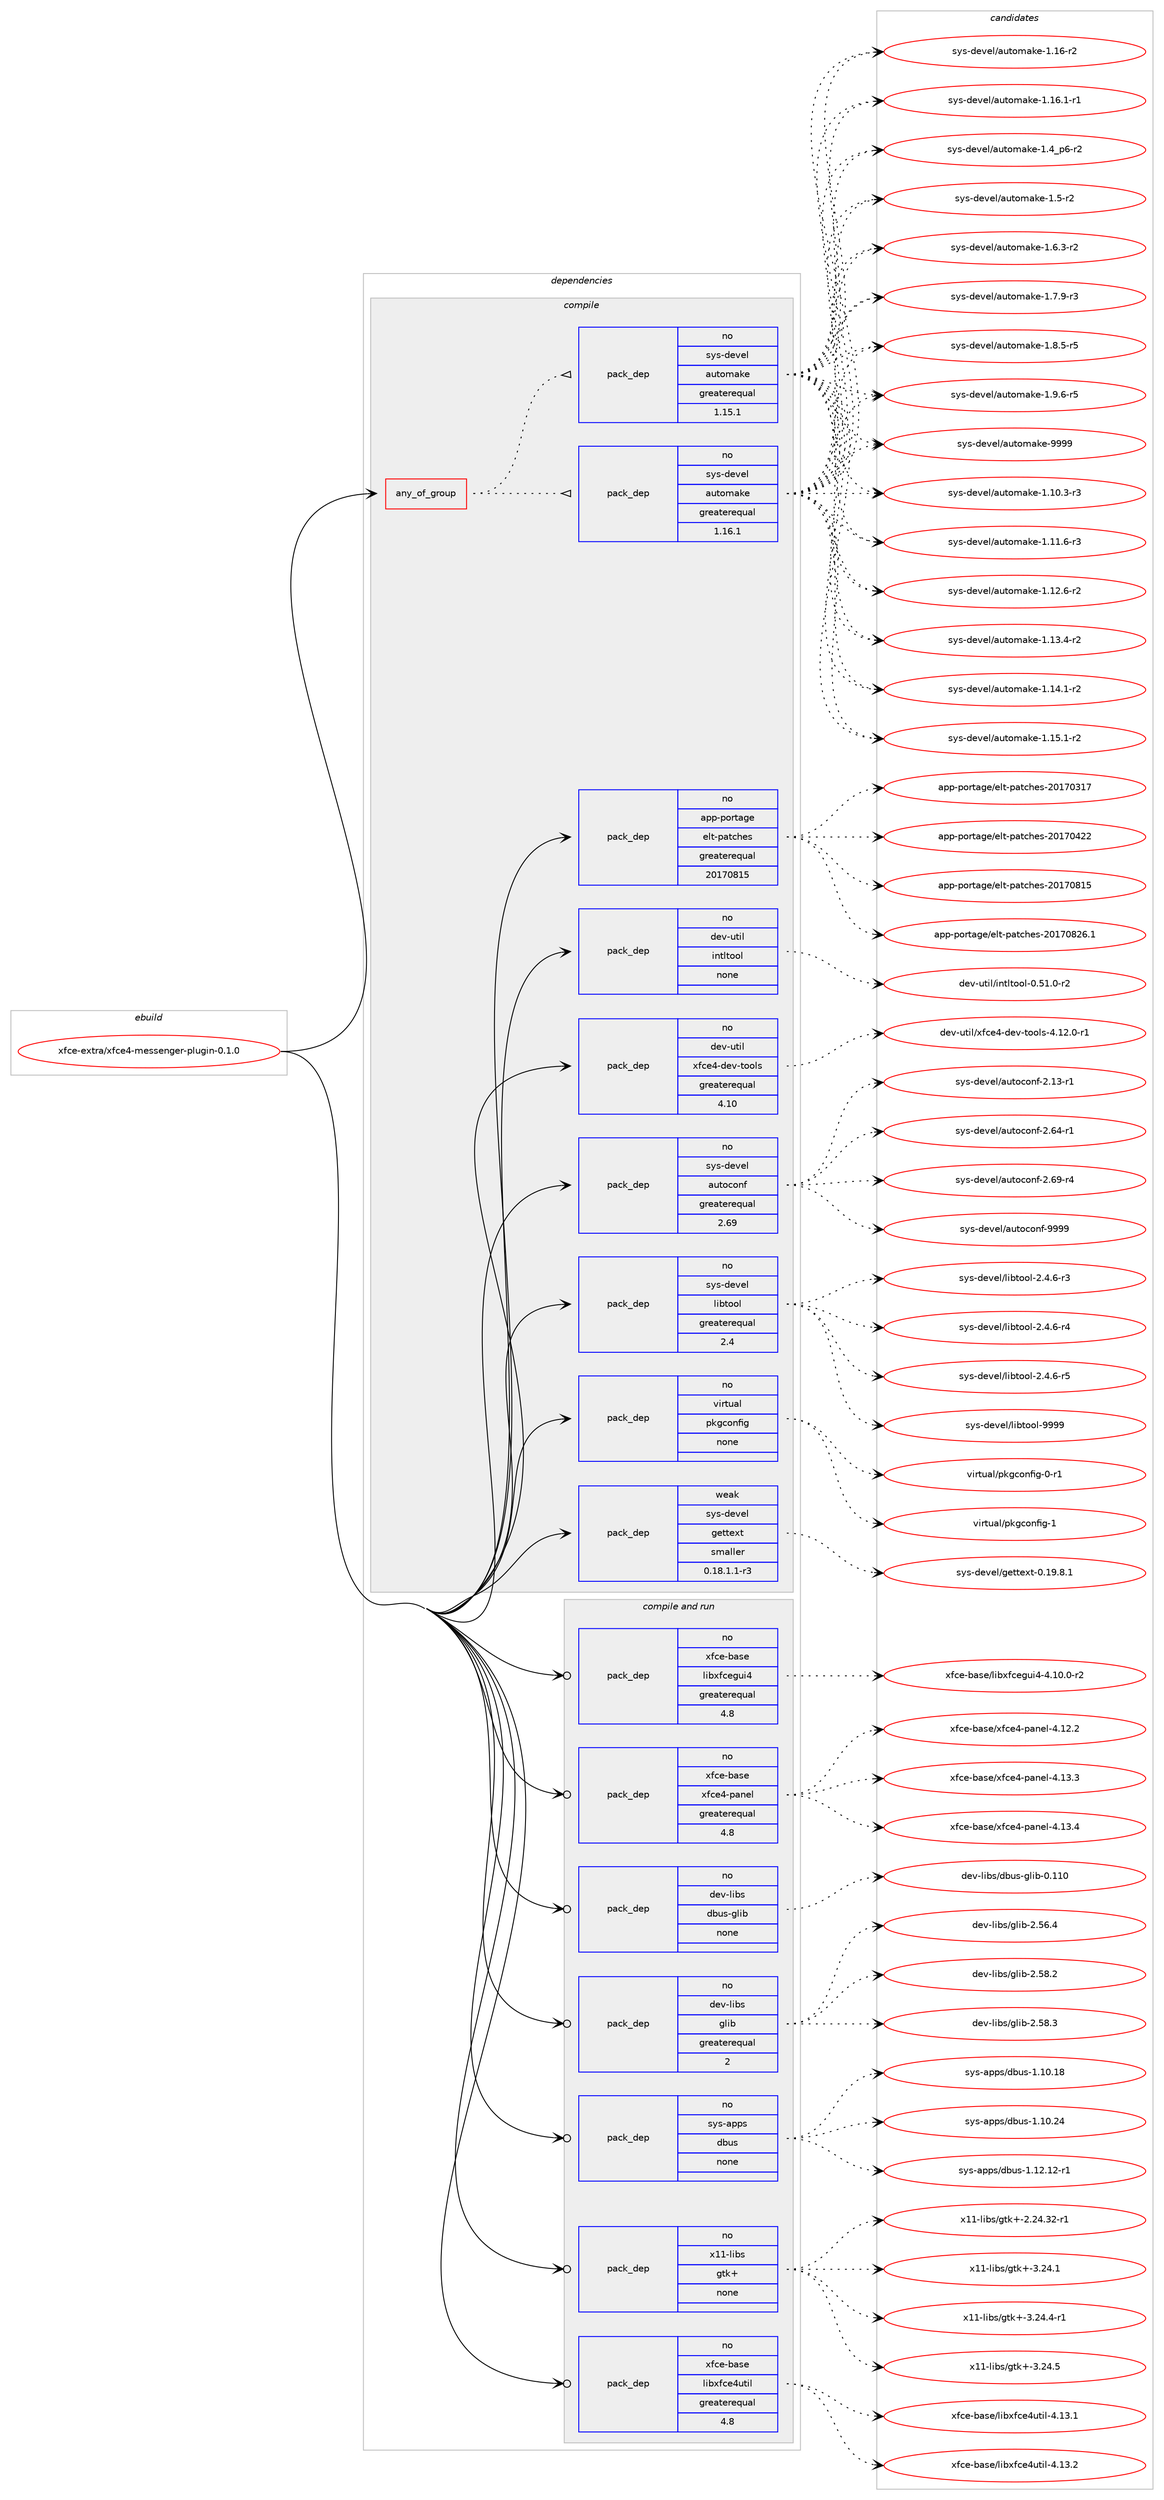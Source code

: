 digraph prolog {

# *************
# Graph options
# *************

newrank=true;
concentrate=true;
compound=true;
graph [rankdir=LR,fontname=Helvetica,fontsize=10,ranksep=1.5];#, ranksep=2.5, nodesep=0.2];
edge  [arrowhead=vee];
node  [fontname=Helvetica,fontsize=10];

# **********
# The ebuild
# **********

subgraph cluster_leftcol {
color=gray;
rank=same;
label=<<i>ebuild</i>>;
id [label="xfce-extra/xfce4-messenger-plugin-0.1.0", color=red, width=4, href="../xfce-extra/xfce4-messenger-plugin-0.1.0.svg"];
}

# ****************
# The dependencies
# ****************

subgraph cluster_midcol {
color=gray;
label=<<i>dependencies</i>>;
subgraph cluster_compile {
fillcolor="#eeeeee";
style=filled;
label=<<i>compile</i>>;
subgraph any28926 {
dependency1773753 [label=<<TABLE BORDER="0" CELLBORDER="1" CELLSPACING="0" CELLPADDING="4"><TR><TD CELLPADDING="10">any_of_group</TD></TR></TABLE>>, shape=none, color=red];subgraph pack1275905 {
dependency1773754 [label=<<TABLE BORDER="0" CELLBORDER="1" CELLSPACING="0" CELLPADDING="4" WIDTH="220"><TR><TD ROWSPAN="6" CELLPADDING="30">pack_dep</TD></TR><TR><TD WIDTH="110">no</TD></TR><TR><TD>sys-devel</TD></TR><TR><TD>automake</TD></TR><TR><TD>greaterequal</TD></TR><TR><TD>1.16.1</TD></TR></TABLE>>, shape=none, color=blue];
}
dependency1773753:e -> dependency1773754:w [weight=20,style="dotted",arrowhead="oinv"];
subgraph pack1275906 {
dependency1773755 [label=<<TABLE BORDER="0" CELLBORDER="1" CELLSPACING="0" CELLPADDING="4" WIDTH="220"><TR><TD ROWSPAN="6" CELLPADDING="30">pack_dep</TD></TR><TR><TD WIDTH="110">no</TD></TR><TR><TD>sys-devel</TD></TR><TR><TD>automake</TD></TR><TR><TD>greaterequal</TD></TR><TR><TD>1.15.1</TD></TR></TABLE>>, shape=none, color=blue];
}
dependency1773753:e -> dependency1773755:w [weight=20,style="dotted",arrowhead="oinv"];
}
id:e -> dependency1773753:w [weight=20,style="solid",arrowhead="vee"];
subgraph pack1275907 {
dependency1773756 [label=<<TABLE BORDER="0" CELLBORDER="1" CELLSPACING="0" CELLPADDING="4" WIDTH="220"><TR><TD ROWSPAN="6" CELLPADDING="30">pack_dep</TD></TR><TR><TD WIDTH="110">no</TD></TR><TR><TD>app-portage</TD></TR><TR><TD>elt-patches</TD></TR><TR><TD>greaterequal</TD></TR><TR><TD>20170815</TD></TR></TABLE>>, shape=none, color=blue];
}
id:e -> dependency1773756:w [weight=20,style="solid",arrowhead="vee"];
subgraph pack1275908 {
dependency1773757 [label=<<TABLE BORDER="0" CELLBORDER="1" CELLSPACING="0" CELLPADDING="4" WIDTH="220"><TR><TD ROWSPAN="6" CELLPADDING="30">pack_dep</TD></TR><TR><TD WIDTH="110">no</TD></TR><TR><TD>dev-util</TD></TR><TR><TD>intltool</TD></TR><TR><TD>none</TD></TR><TR><TD></TD></TR></TABLE>>, shape=none, color=blue];
}
id:e -> dependency1773757:w [weight=20,style="solid",arrowhead="vee"];
subgraph pack1275909 {
dependency1773758 [label=<<TABLE BORDER="0" CELLBORDER="1" CELLSPACING="0" CELLPADDING="4" WIDTH="220"><TR><TD ROWSPAN="6" CELLPADDING="30">pack_dep</TD></TR><TR><TD WIDTH="110">no</TD></TR><TR><TD>dev-util</TD></TR><TR><TD>xfce4-dev-tools</TD></TR><TR><TD>greaterequal</TD></TR><TR><TD>4.10</TD></TR></TABLE>>, shape=none, color=blue];
}
id:e -> dependency1773758:w [weight=20,style="solid",arrowhead="vee"];
subgraph pack1275910 {
dependency1773759 [label=<<TABLE BORDER="0" CELLBORDER="1" CELLSPACING="0" CELLPADDING="4" WIDTH="220"><TR><TD ROWSPAN="6" CELLPADDING="30">pack_dep</TD></TR><TR><TD WIDTH="110">no</TD></TR><TR><TD>sys-devel</TD></TR><TR><TD>autoconf</TD></TR><TR><TD>greaterequal</TD></TR><TR><TD>2.69</TD></TR></TABLE>>, shape=none, color=blue];
}
id:e -> dependency1773759:w [weight=20,style="solid",arrowhead="vee"];
subgraph pack1275911 {
dependency1773760 [label=<<TABLE BORDER="0" CELLBORDER="1" CELLSPACING="0" CELLPADDING="4" WIDTH="220"><TR><TD ROWSPAN="6" CELLPADDING="30">pack_dep</TD></TR><TR><TD WIDTH="110">no</TD></TR><TR><TD>sys-devel</TD></TR><TR><TD>libtool</TD></TR><TR><TD>greaterequal</TD></TR><TR><TD>2.4</TD></TR></TABLE>>, shape=none, color=blue];
}
id:e -> dependency1773760:w [weight=20,style="solid",arrowhead="vee"];
subgraph pack1275912 {
dependency1773761 [label=<<TABLE BORDER="0" CELLBORDER="1" CELLSPACING="0" CELLPADDING="4" WIDTH="220"><TR><TD ROWSPAN="6" CELLPADDING="30">pack_dep</TD></TR><TR><TD WIDTH="110">no</TD></TR><TR><TD>virtual</TD></TR><TR><TD>pkgconfig</TD></TR><TR><TD>none</TD></TR><TR><TD></TD></TR></TABLE>>, shape=none, color=blue];
}
id:e -> dependency1773761:w [weight=20,style="solid",arrowhead="vee"];
subgraph pack1275913 {
dependency1773762 [label=<<TABLE BORDER="0" CELLBORDER="1" CELLSPACING="0" CELLPADDING="4" WIDTH="220"><TR><TD ROWSPAN="6" CELLPADDING="30">pack_dep</TD></TR><TR><TD WIDTH="110">weak</TD></TR><TR><TD>sys-devel</TD></TR><TR><TD>gettext</TD></TR><TR><TD>smaller</TD></TR><TR><TD>0.18.1.1-r3</TD></TR></TABLE>>, shape=none, color=blue];
}
id:e -> dependency1773762:w [weight=20,style="solid",arrowhead="vee"];
}
subgraph cluster_compileandrun {
fillcolor="#eeeeee";
style=filled;
label=<<i>compile and run</i>>;
subgraph pack1275914 {
dependency1773763 [label=<<TABLE BORDER="0" CELLBORDER="1" CELLSPACING="0" CELLPADDING="4" WIDTH="220"><TR><TD ROWSPAN="6" CELLPADDING="30">pack_dep</TD></TR><TR><TD WIDTH="110">no</TD></TR><TR><TD>dev-libs</TD></TR><TR><TD>dbus-glib</TD></TR><TR><TD>none</TD></TR><TR><TD></TD></TR></TABLE>>, shape=none, color=blue];
}
id:e -> dependency1773763:w [weight=20,style="solid",arrowhead="odotvee"];
subgraph pack1275915 {
dependency1773764 [label=<<TABLE BORDER="0" CELLBORDER="1" CELLSPACING="0" CELLPADDING="4" WIDTH="220"><TR><TD ROWSPAN="6" CELLPADDING="30">pack_dep</TD></TR><TR><TD WIDTH="110">no</TD></TR><TR><TD>dev-libs</TD></TR><TR><TD>glib</TD></TR><TR><TD>greaterequal</TD></TR><TR><TD>2</TD></TR></TABLE>>, shape=none, color=blue];
}
id:e -> dependency1773764:w [weight=20,style="solid",arrowhead="odotvee"];
subgraph pack1275916 {
dependency1773765 [label=<<TABLE BORDER="0" CELLBORDER="1" CELLSPACING="0" CELLPADDING="4" WIDTH="220"><TR><TD ROWSPAN="6" CELLPADDING="30">pack_dep</TD></TR><TR><TD WIDTH="110">no</TD></TR><TR><TD>sys-apps</TD></TR><TR><TD>dbus</TD></TR><TR><TD>none</TD></TR><TR><TD></TD></TR></TABLE>>, shape=none, color=blue];
}
id:e -> dependency1773765:w [weight=20,style="solid",arrowhead="odotvee"];
subgraph pack1275917 {
dependency1773766 [label=<<TABLE BORDER="0" CELLBORDER="1" CELLSPACING="0" CELLPADDING="4" WIDTH="220"><TR><TD ROWSPAN="6" CELLPADDING="30">pack_dep</TD></TR><TR><TD WIDTH="110">no</TD></TR><TR><TD>x11-libs</TD></TR><TR><TD>gtk+</TD></TR><TR><TD>none</TD></TR><TR><TD></TD></TR></TABLE>>, shape=none, color=blue];
}
id:e -> dependency1773766:w [weight=20,style="solid",arrowhead="odotvee"];
subgraph pack1275918 {
dependency1773767 [label=<<TABLE BORDER="0" CELLBORDER="1" CELLSPACING="0" CELLPADDING="4" WIDTH="220"><TR><TD ROWSPAN="6" CELLPADDING="30">pack_dep</TD></TR><TR><TD WIDTH="110">no</TD></TR><TR><TD>xfce-base</TD></TR><TR><TD>libxfce4util</TD></TR><TR><TD>greaterequal</TD></TR><TR><TD>4.8</TD></TR></TABLE>>, shape=none, color=blue];
}
id:e -> dependency1773767:w [weight=20,style="solid",arrowhead="odotvee"];
subgraph pack1275919 {
dependency1773768 [label=<<TABLE BORDER="0" CELLBORDER="1" CELLSPACING="0" CELLPADDING="4" WIDTH="220"><TR><TD ROWSPAN="6" CELLPADDING="30">pack_dep</TD></TR><TR><TD WIDTH="110">no</TD></TR><TR><TD>xfce-base</TD></TR><TR><TD>libxfcegui4</TD></TR><TR><TD>greaterequal</TD></TR><TR><TD>4.8</TD></TR></TABLE>>, shape=none, color=blue];
}
id:e -> dependency1773768:w [weight=20,style="solid",arrowhead="odotvee"];
subgraph pack1275920 {
dependency1773769 [label=<<TABLE BORDER="0" CELLBORDER="1" CELLSPACING="0" CELLPADDING="4" WIDTH="220"><TR><TD ROWSPAN="6" CELLPADDING="30">pack_dep</TD></TR><TR><TD WIDTH="110">no</TD></TR><TR><TD>xfce-base</TD></TR><TR><TD>xfce4-panel</TD></TR><TR><TD>greaterequal</TD></TR><TR><TD>4.8</TD></TR></TABLE>>, shape=none, color=blue];
}
id:e -> dependency1773769:w [weight=20,style="solid",arrowhead="odotvee"];
}
subgraph cluster_run {
fillcolor="#eeeeee";
style=filled;
label=<<i>run</i>>;
}
}

# **************
# The candidates
# **************

subgraph cluster_choices {
rank=same;
color=gray;
label=<<i>candidates</i>>;

subgraph choice1275905 {
color=black;
nodesep=1;
choice11512111545100101118101108479711711611110997107101454946494846514511451 [label="sys-devel/automake-1.10.3-r3", color=red, width=4,href="../sys-devel/automake-1.10.3-r3.svg"];
choice11512111545100101118101108479711711611110997107101454946494946544511451 [label="sys-devel/automake-1.11.6-r3", color=red, width=4,href="../sys-devel/automake-1.11.6-r3.svg"];
choice11512111545100101118101108479711711611110997107101454946495046544511450 [label="sys-devel/automake-1.12.6-r2", color=red, width=4,href="../sys-devel/automake-1.12.6-r2.svg"];
choice11512111545100101118101108479711711611110997107101454946495146524511450 [label="sys-devel/automake-1.13.4-r2", color=red, width=4,href="../sys-devel/automake-1.13.4-r2.svg"];
choice11512111545100101118101108479711711611110997107101454946495246494511450 [label="sys-devel/automake-1.14.1-r2", color=red, width=4,href="../sys-devel/automake-1.14.1-r2.svg"];
choice11512111545100101118101108479711711611110997107101454946495346494511450 [label="sys-devel/automake-1.15.1-r2", color=red, width=4,href="../sys-devel/automake-1.15.1-r2.svg"];
choice1151211154510010111810110847971171161111099710710145494649544511450 [label="sys-devel/automake-1.16-r2", color=red, width=4,href="../sys-devel/automake-1.16-r2.svg"];
choice11512111545100101118101108479711711611110997107101454946495446494511449 [label="sys-devel/automake-1.16.1-r1", color=red, width=4,href="../sys-devel/automake-1.16.1-r1.svg"];
choice115121115451001011181011084797117116111109971071014549465295112544511450 [label="sys-devel/automake-1.4_p6-r2", color=red, width=4,href="../sys-devel/automake-1.4_p6-r2.svg"];
choice11512111545100101118101108479711711611110997107101454946534511450 [label="sys-devel/automake-1.5-r2", color=red, width=4,href="../sys-devel/automake-1.5-r2.svg"];
choice115121115451001011181011084797117116111109971071014549465446514511450 [label="sys-devel/automake-1.6.3-r2", color=red, width=4,href="../sys-devel/automake-1.6.3-r2.svg"];
choice115121115451001011181011084797117116111109971071014549465546574511451 [label="sys-devel/automake-1.7.9-r3", color=red, width=4,href="../sys-devel/automake-1.7.9-r3.svg"];
choice115121115451001011181011084797117116111109971071014549465646534511453 [label="sys-devel/automake-1.8.5-r5", color=red, width=4,href="../sys-devel/automake-1.8.5-r5.svg"];
choice115121115451001011181011084797117116111109971071014549465746544511453 [label="sys-devel/automake-1.9.6-r5", color=red, width=4,href="../sys-devel/automake-1.9.6-r5.svg"];
choice115121115451001011181011084797117116111109971071014557575757 [label="sys-devel/automake-9999", color=red, width=4,href="../sys-devel/automake-9999.svg"];
dependency1773754:e -> choice11512111545100101118101108479711711611110997107101454946494846514511451:w [style=dotted,weight="100"];
dependency1773754:e -> choice11512111545100101118101108479711711611110997107101454946494946544511451:w [style=dotted,weight="100"];
dependency1773754:e -> choice11512111545100101118101108479711711611110997107101454946495046544511450:w [style=dotted,weight="100"];
dependency1773754:e -> choice11512111545100101118101108479711711611110997107101454946495146524511450:w [style=dotted,weight="100"];
dependency1773754:e -> choice11512111545100101118101108479711711611110997107101454946495246494511450:w [style=dotted,weight="100"];
dependency1773754:e -> choice11512111545100101118101108479711711611110997107101454946495346494511450:w [style=dotted,weight="100"];
dependency1773754:e -> choice1151211154510010111810110847971171161111099710710145494649544511450:w [style=dotted,weight="100"];
dependency1773754:e -> choice11512111545100101118101108479711711611110997107101454946495446494511449:w [style=dotted,weight="100"];
dependency1773754:e -> choice115121115451001011181011084797117116111109971071014549465295112544511450:w [style=dotted,weight="100"];
dependency1773754:e -> choice11512111545100101118101108479711711611110997107101454946534511450:w [style=dotted,weight="100"];
dependency1773754:e -> choice115121115451001011181011084797117116111109971071014549465446514511450:w [style=dotted,weight="100"];
dependency1773754:e -> choice115121115451001011181011084797117116111109971071014549465546574511451:w [style=dotted,weight="100"];
dependency1773754:e -> choice115121115451001011181011084797117116111109971071014549465646534511453:w [style=dotted,weight="100"];
dependency1773754:e -> choice115121115451001011181011084797117116111109971071014549465746544511453:w [style=dotted,weight="100"];
dependency1773754:e -> choice115121115451001011181011084797117116111109971071014557575757:w [style=dotted,weight="100"];
}
subgraph choice1275906 {
color=black;
nodesep=1;
choice11512111545100101118101108479711711611110997107101454946494846514511451 [label="sys-devel/automake-1.10.3-r3", color=red, width=4,href="../sys-devel/automake-1.10.3-r3.svg"];
choice11512111545100101118101108479711711611110997107101454946494946544511451 [label="sys-devel/automake-1.11.6-r3", color=red, width=4,href="../sys-devel/automake-1.11.6-r3.svg"];
choice11512111545100101118101108479711711611110997107101454946495046544511450 [label="sys-devel/automake-1.12.6-r2", color=red, width=4,href="../sys-devel/automake-1.12.6-r2.svg"];
choice11512111545100101118101108479711711611110997107101454946495146524511450 [label="sys-devel/automake-1.13.4-r2", color=red, width=4,href="../sys-devel/automake-1.13.4-r2.svg"];
choice11512111545100101118101108479711711611110997107101454946495246494511450 [label="sys-devel/automake-1.14.1-r2", color=red, width=4,href="../sys-devel/automake-1.14.1-r2.svg"];
choice11512111545100101118101108479711711611110997107101454946495346494511450 [label="sys-devel/automake-1.15.1-r2", color=red, width=4,href="../sys-devel/automake-1.15.1-r2.svg"];
choice1151211154510010111810110847971171161111099710710145494649544511450 [label="sys-devel/automake-1.16-r2", color=red, width=4,href="../sys-devel/automake-1.16-r2.svg"];
choice11512111545100101118101108479711711611110997107101454946495446494511449 [label="sys-devel/automake-1.16.1-r1", color=red, width=4,href="../sys-devel/automake-1.16.1-r1.svg"];
choice115121115451001011181011084797117116111109971071014549465295112544511450 [label="sys-devel/automake-1.4_p6-r2", color=red, width=4,href="../sys-devel/automake-1.4_p6-r2.svg"];
choice11512111545100101118101108479711711611110997107101454946534511450 [label="sys-devel/automake-1.5-r2", color=red, width=4,href="../sys-devel/automake-1.5-r2.svg"];
choice115121115451001011181011084797117116111109971071014549465446514511450 [label="sys-devel/automake-1.6.3-r2", color=red, width=4,href="../sys-devel/automake-1.6.3-r2.svg"];
choice115121115451001011181011084797117116111109971071014549465546574511451 [label="sys-devel/automake-1.7.9-r3", color=red, width=4,href="../sys-devel/automake-1.7.9-r3.svg"];
choice115121115451001011181011084797117116111109971071014549465646534511453 [label="sys-devel/automake-1.8.5-r5", color=red, width=4,href="../sys-devel/automake-1.8.5-r5.svg"];
choice115121115451001011181011084797117116111109971071014549465746544511453 [label="sys-devel/automake-1.9.6-r5", color=red, width=4,href="../sys-devel/automake-1.9.6-r5.svg"];
choice115121115451001011181011084797117116111109971071014557575757 [label="sys-devel/automake-9999", color=red, width=4,href="../sys-devel/automake-9999.svg"];
dependency1773755:e -> choice11512111545100101118101108479711711611110997107101454946494846514511451:w [style=dotted,weight="100"];
dependency1773755:e -> choice11512111545100101118101108479711711611110997107101454946494946544511451:w [style=dotted,weight="100"];
dependency1773755:e -> choice11512111545100101118101108479711711611110997107101454946495046544511450:w [style=dotted,weight="100"];
dependency1773755:e -> choice11512111545100101118101108479711711611110997107101454946495146524511450:w [style=dotted,weight="100"];
dependency1773755:e -> choice11512111545100101118101108479711711611110997107101454946495246494511450:w [style=dotted,weight="100"];
dependency1773755:e -> choice11512111545100101118101108479711711611110997107101454946495346494511450:w [style=dotted,weight="100"];
dependency1773755:e -> choice1151211154510010111810110847971171161111099710710145494649544511450:w [style=dotted,weight="100"];
dependency1773755:e -> choice11512111545100101118101108479711711611110997107101454946495446494511449:w [style=dotted,weight="100"];
dependency1773755:e -> choice115121115451001011181011084797117116111109971071014549465295112544511450:w [style=dotted,weight="100"];
dependency1773755:e -> choice11512111545100101118101108479711711611110997107101454946534511450:w [style=dotted,weight="100"];
dependency1773755:e -> choice115121115451001011181011084797117116111109971071014549465446514511450:w [style=dotted,weight="100"];
dependency1773755:e -> choice115121115451001011181011084797117116111109971071014549465546574511451:w [style=dotted,weight="100"];
dependency1773755:e -> choice115121115451001011181011084797117116111109971071014549465646534511453:w [style=dotted,weight="100"];
dependency1773755:e -> choice115121115451001011181011084797117116111109971071014549465746544511453:w [style=dotted,weight="100"];
dependency1773755:e -> choice115121115451001011181011084797117116111109971071014557575757:w [style=dotted,weight="100"];
}
subgraph choice1275907 {
color=black;
nodesep=1;
choice97112112451121111141169710310147101108116451129711699104101115455048495548514955 [label="app-portage/elt-patches-20170317", color=red, width=4,href="../app-portage/elt-patches-20170317.svg"];
choice97112112451121111141169710310147101108116451129711699104101115455048495548525050 [label="app-portage/elt-patches-20170422", color=red, width=4,href="../app-portage/elt-patches-20170422.svg"];
choice97112112451121111141169710310147101108116451129711699104101115455048495548564953 [label="app-portage/elt-patches-20170815", color=red, width=4,href="../app-portage/elt-patches-20170815.svg"];
choice971121124511211111411697103101471011081164511297116991041011154550484955485650544649 [label="app-portage/elt-patches-20170826.1", color=red, width=4,href="../app-portage/elt-patches-20170826.1.svg"];
dependency1773756:e -> choice97112112451121111141169710310147101108116451129711699104101115455048495548514955:w [style=dotted,weight="100"];
dependency1773756:e -> choice97112112451121111141169710310147101108116451129711699104101115455048495548525050:w [style=dotted,weight="100"];
dependency1773756:e -> choice97112112451121111141169710310147101108116451129711699104101115455048495548564953:w [style=dotted,weight="100"];
dependency1773756:e -> choice971121124511211111411697103101471011081164511297116991041011154550484955485650544649:w [style=dotted,weight="100"];
}
subgraph choice1275908 {
color=black;
nodesep=1;
choice1001011184511711610510847105110116108116111111108454846534946484511450 [label="dev-util/intltool-0.51.0-r2", color=red, width=4,href="../dev-util/intltool-0.51.0-r2.svg"];
dependency1773757:e -> choice1001011184511711610510847105110116108116111111108454846534946484511450:w [style=dotted,weight="100"];
}
subgraph choice1275909 {
color=black;
nodesep=1;
choice100101118451171161051084712010299101524510010111845116111111108115455246495046484511449 [label="dev-util/xfce4-dev-tools-4.12.0-r1", color=red, width=4,href="../dev-util/xfce4-dev-tools-4.12.0-r1.svg"];
dependency1773758:e -> choice100101118451171161051084712010299101524510010111845116111111108115455246495046484511449:w [style=dotted,weight="100"];
}
subgraph choice1275910 {
color=black;
nodesep=1;
choice1151211154510010111810110847971171161119911111010245504649514511449 [label="sys-devel/autoconf-2.13-r1", color=red, width=4,href="../sys-devel/autoconf-2.13-r1.svg"];
choice1151211154510010111810110847971171161119911111010245504654524511449 [label="sys-devel/autoconf-2.64-r1", color=red, width=4,href="../sys-devel/autoconf-2.64-r1.svg"];
choice1151211154510010111810110847971171161119911111010245504654574511452 [label="sys-devel/autoconf-2.69-r4", color=red, width=4,href="../sys-devel/autoconf-2.69-r4.svg"];
choice115121115451001011181011084797117116111991111101024557575757 [label="sys-devel/autoconf-9999", color=red, width=4,href="../sys-devel/autoconf-9999.svg"];
dependency1773759:e -> choice1151211154510010111810110847971171161119911111010245504649514511449:w [style=dotted,weight="100"];
dependency1773759:e -> choice1151211154510010111810110847971171161119911111010245504654524511449:w [style=dotted,weight="100"];
dependency1773759:e -> choice1151211154510010111810110847971171161119911111010245504654574511452:w [style=dotted,weight="100"];
dependency1773759:e -> choice115121115451001011181011084797117116111991111101024557575757:w [style=dotted,weight="100"];
}
subgraph choice1275911 {
color=black;
nodesep=1;
choice1151211154510010111810110847108105981161111111084550465246544511451 [label="sys-devel/libtool-2.4.6-r3", color=red, width=4,href="../sys-devel/libtool-2.4.6-r3.svg"];
choice1151211154510010111810110847108105981161111111084550465246544511452 [label="sys-devel/libtool-2.4.6-r4", color=red, width=4,href="../sys-devel/libtool-2.4.6-r4.svg"];
choice1151211154510010111810110847108105981161111111084550465246544511453 [label="sys-devel/libtool-2.4.6-r5", color=red, width=4,href="../sys-devel/libtool-2.4.6-r5.svg"];
choice1151211154510010111810110847108105981161111111084557575757 [label="sys-devel/libtool-9999", color=red, width=4,href="../sys-devel/libtool-9999.svg"];
dependency1773760:e -> choice1151211154510010111810110847108105981161111111084550465246544511451:w [style=dotted,weight="100"];
dependency1773760:e -> choice1151211154510010111810110847108105981161111111084550465246544511452:w [style=dotted,weight="100"];
dependency1773760:e -> choice1151211154510010111810110847108105981161111111084550465246544511453:w [style=dotted,weight="100"];
dependency1773760:e -> choice1151211154510010111810110847108105981161111111084557575757:w [style=dotted,weight="100"];
}
subgraph choice1275912 {
color=black;
nodesep=1;
choice11810511411611797108471121071039911111010210510345484511449 [label="virtual/pkgconfig-0-r1", color=red, width=4,href="../virtual/pkgconfig-0-r1.svg"];
choice1181051141161179710847112107103991111101021051034549 [label="virtual/pkgconfig-1", color=red, width=4,href="../virtual/pkgconfig-1.svg"];
dependency1773761:e -> choice11810511411611797108471121071039911111010210510345484511449:w [style=dotted,weight="100"];
dependency1773761:e -> choice1181051141161179710847112107103991111101021051034549:w [style=dotted,weight="100"];
}
subgraph choice1275913 {
color=black;
nodesep=1;
choice1151211154510010111810110847103101116116101120116454846495746564649 [label="sys-devel/gettext-0.19.8.1", color=red, width=4,href="../sys-devel/gettext-0.19.8.1.svg"];
dependency1773762:e -> choice1151211154510010111810110847103101116116101120116454846495746564649:w [style=dotted,weight="100"];
}
subgraph choice1275914 {
color=black;
nodesep=1;
choice100101118451081059811547100981171154510310810598454846494948 [label="dev-libs/dbus-glib-0.110", color=red, width=4,href="../dev-libs/dbus-glib-0.110.svg"];
dependency1773763:e -> choice100101118451081059811547100981171154510310810598454846494948:w [style=dotted,weight="100"];
}
subgraph choice1275915 {
color=black;
nodesep=1;
choice1001011184510810598115471031081059845504653544652 [label="dev-libs/glib-2.56.4", color=red, width=4,href="../dev-libs/glib-2.56.4.svg"];
choice1001011184510810598115471031081059845504653564650 [label="dev-libs/glib-2.58.2", color=red, width=4,href="../dev-libs/glib-2.58.2.svg"];
choice1001011184510810598115471031081059845504653564651 [label="dev-libs/glib-2.58.3", color=red, width=4,href="../dev-libs/glib-2.58.3.svg"];
dependency1773764:e -> choice1001011184510810598115471031081059845504653544652:w [style=dotted,weight="100"];
dependency1773764:e -> choice1001011184510810598115471031081059845504653564650:w [style=dotted,weight="100"];
dependency1773764:e -> choice1001011184510810598115471031081059845504653564651:w [style=dotted,weight="100"];
}
subgraph choice1275916 {
color=black;
nodesep=1;
choice115121115459711211211547100981171154549464948464956 [label="sys-apps/dbus-1.10.18", color=red, width=4,href="../sys-apps/dbus-1.10.18.svg"];
choice115121115459711211211547100981171154549464948465052 [label="sys-apps/dbus-1.10.24", color=red, width=4,href="../sys-apps/dbus-1.10.24.svg"];
choice1151211154597112112115471009811711545494649504649504511449 [label="sys-apps/dbus-1.12.12-r1", color=red, width=4,href="../sys-apps/dbus-1.12.12-r1.svg"];
dependency1773765:e -> choice115121115459711211211547100981171154549464948464956:w [style=dotted,weight="100"];
dependency1773765:e -> choice115121115459711211211547100981171154549464948465052:w [style=dotted,weight="100"];
dependency1773765:e -> choice1151211154597112112115471009811711545494649504649504511449:w [style=dotted,weight="100"];
}
subgraph choice1275917 {
color=black;
nodesep=1;
choice12049494510810598115471031161074345504650524651504511449 [label="x11-libs/gtk+-2.24.32-r1", color=red, width=4,href="../x11-libs/gtk+-2.24.32-r1.svg"];
choice12049494510810598115471031161074345514650524649 [label="x11-libs/gtk+-3.24.1", color=red, width=4,href="../x11-libs/gtk+-3.24.1.svg"];
choice120494945108105981154710311610743455146505246524511449 [label="x11-libs/gtk+-3.24.4-r1", color=red, width=4,href="../x11-libs/gtk+-3.24.4-r1.svg"];
choice12049494510810598115471031161074345514650524653 [label="x11-libs/gtk+-3.24.5", color=red, width=4,href="../x11-libs/gtk+-3.24.5.svg"];
dependency1773766:e -> choice12049494510810598115471031161074345504650524651504511449:w [style=dotted,weight="100"];
dependency1773766:e -> choice12049494510810598115471031161074345514650524649:w [style=dotted,weight="100"];
dependency1773766:e -> choice120494945108105981154710311610743455146505246524511449:w [style=dotted,weight="100"];
dependency1773766:e -> choice12049494510810598115471031161074345514650524653:w [style=dotted,weight="100"];
}
subgraph choice1275918 {
color=black;
nodesep=1;
choice120102991014598971151014710810598120102991015211711610510845524649514649 [label="xfce-base/libxfce4util-4.13.1", color=red, width=4,href="../xfce-base/libxfce4util-4.13.1.svg"];
choice120102991014598971151014710810598120102991015211711610510845524649514650 [label="xfce-base/libxfce4util-4.13.2", color=red, width=4,href="../xfce-base/libxfce4util-4.13.2.svg"];
dependency1773767:e -> choice120102991014598971151014710810598120102991015211711610510845524649514649:w [style=dotted,weight="100"];
dependency1773767:e -> choice120102991014598971151014710810598120102991015211711610510845524649514650:w [style=dotted,weight="100"];
}
subgraph choice1275919 {
color=black;
nodesep=1;
choice1201029910145989711510147108105981201029910110311710552455246494846484511450 [label="xfce-base/libxfcegui4-4.10.0-r2", color=red, width=4,href="../xfce-base/libxfcegui4-4.10.0-r2.svg"];
dependency1773768:e -> choice1201029910145989711510147108105981201029910110311710552455246494846484511450:w [style=dotted,weight="100"];
}
subgraph choice1275920 {
color=black;
nodesep=1;
choice12010299101459897115101471201029910152451129711010110845524649504650 [label="xfce-base/xfce4-panel-4.12.2", color=red, width=4,href="../xfce-base/xfce4-panel-4.12.2.svg"];
choice12010299101459897115101471201029910152451129711010110845524649514651 [label="xfce-base/xfce4-panel-4.13.3", color=red, width=4,href="../xfce-base/xfce4-panel-4.13.3.svg"];
choice12010299101459897115101471201029910152451129711010110845524649514652 [label="xfce-base/xfce4-panel-4.13.4", color=red, width=4,href="../xfce-base/xfce4-panel-4.13.4.svg"];
dependency1773769:e -> choice12010299101459897115101471201029910152451129711010110845524649504650:w [style=dotted,weight="100"];
dependency1773769:e -> choice12010299101459897115101471201029910152451129711010110845524649514651:w [style=dotted,weight="100"];
dependency1773769:e -> choice12010299101459897115101471201029910152451129711010110845524649514652:w [style=dotted,weight="100"];
}
}

}
